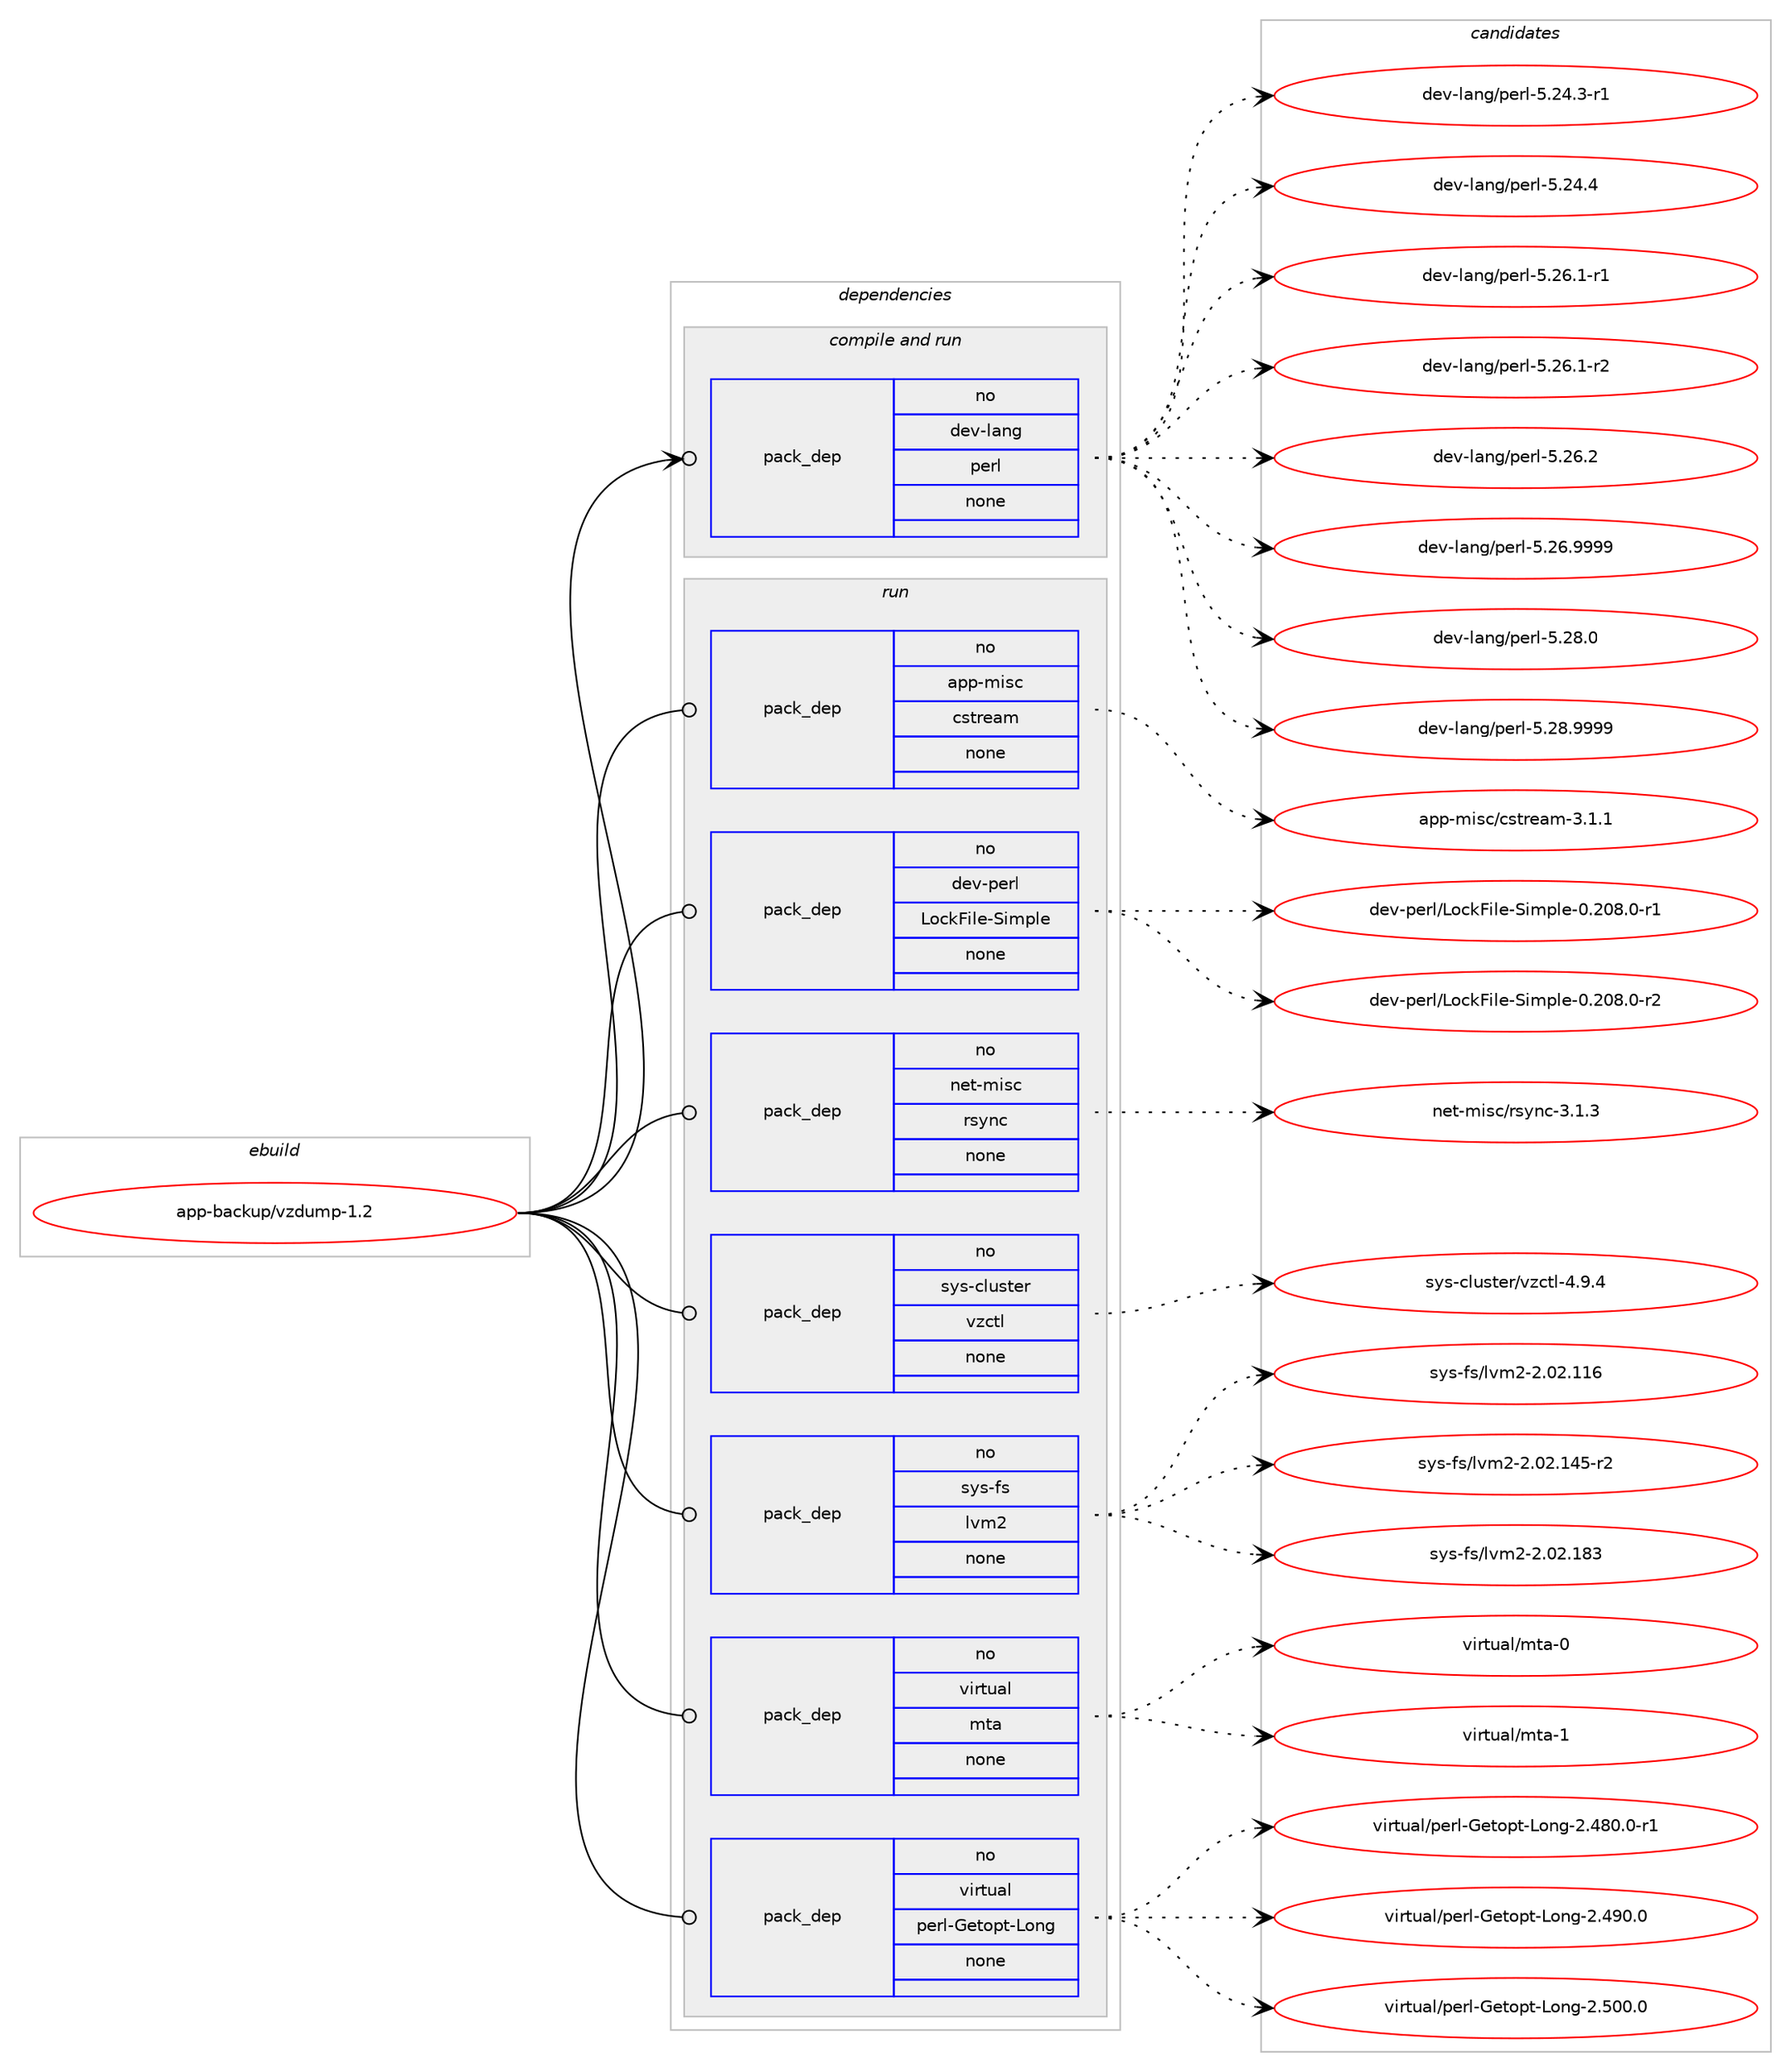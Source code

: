 digraph prolog {

# *************
# Graph options
# *************

newrank=true;
concentrate=true;
compound=true;
graph [rankdir=LR,fontname=Helvetica,fontsize=10,ranksep=1.5];#, ranksep=2.5, nodesep=0.2];
edge  [arrowhead=vee];
node  [fontname=Helvetica,fontsize=10];

# **********
# The ebuild
# **********

subgraph cluster_leftcol {
color=gray;
rank=same;
label=<<i>ebuild</i>>;
id [label="app-backup/vzdump-1.2", color=red, width=4, href="../app-backup/vzdump-1.2.svg"];
}

# ****************
# The dependencies
# ****************

subgraph cluster_midcol {
color=gray;
label=<<i>dependencies</i>>;
subgraph cluster_compile {
fillcolor="#eeeeee";
style=filled;
label=<<i>compile</i>>;
}
subgraph cluster_compileandrun {
fillcolor="#eeeeee";
style=filled;
label=<<i>compile and run</i>>;
subgraph pack906961 {
dependency1274117 [label=<<TABLE BORDER="0" CELLBORDER="1" CELLSPACING="0" CELLPADDING="4" WIDTH="220"><TR><TD ROWSPAN="6" CELLPADDING="30">pack_dep</TD></TR><TR><TD WIDTH="110">no</TD></TR><TR><TD>dev-lang</TD></TR><TR><TD>perl</TD></TR><TR><TD>none</TD></TR><TR><TD></TD></TR></TABLE>>, shape=none, color=blue];
}
id:e -> dependency1274117:w [weight=20,style="solid",arrowhead="odotvee"];
}
subgraph cluster_run {
fillcolor="#eeeeee";
style=filled;
label=<<i>run</i>>;
subgraph pack906962 {
dependency1274118 [label=<<TABLE BORDER="0" CELLBORDER="1" CELLSPACING="0" CELLPADDING="4" WIDTH="220"><TR><TD ROWSPAN="6" CELLPADDING="30">pack_dep</TD></TR><TR><TD WIDTH="110">no</TD></TR><TR><TD>app-misc</TD></TR><TR><TD>cstream</TD></TR><TR><TD>none</TD></TR><TR><TD></TD></TR></TABLE>>, shape=none, color=blue];
}
id:e -> dependency1274118:w [weight=20,style="solid",arrowhead="odot"];
subgraph pack906963 {
dependency1274119 [label=<<TABLE BORDER="0" CELLBORDER="1" CELLSPACING="0" CELLPADDING="4" WIDTH="220"><TR><TD ROWSPAN="6" CELLPADDING="30">pack_dep</TD></TR><TR><TD WIDTH="110">no</TD></TR><TR><TD>dev-perl</TD></TR><TR><TD>LockFile-Simple</TD></TR><TR><TD>none</TD></TR><TR><TD></TD></TR></TABLE>>, shape=none, color=blue];
}
id:e -> dependency1274119:w [weight=20,style="solid",arrowhead="odot"];
subgraph pack906964 {
dependency1274120 [label=<<TABLE BORDER="0" CELLBORDER="1" CELLSPACING="0" CELLPADDING="4" WIDTH="220"><TR><TD ROWSPAN="6" CELLPADDING="30">pack_dep</TD></TR><TR><TD WIDTH="110">no</TD></TR><TR><TD>net-misc</TD></TR><TR><TD>rsync</TD></TR><TR><TD>none</TD></TR><TR><TD></TD></TR></TABLE>>, shape=none, color=blue];
}
id:e -> dependency1274120:w [weight=20,style="solid",arrowhead="odot"];
subgraph pack906965 {
dependency1274121 [label=<<TABLE BORDER="0" CELLBORDER="1" CELLSPACING="0" CELLPADDING="4" WIDTH="220"><TR><TD ROWSPAN="6" CELLPADDING="30">pack_dep</TD></TR><TR><TD WIDTH="110">no</TD></TR><TR><TD>sys-cluster</TD></TR><TR><TD>vzctl</TD></TR><TR><TD>none</TD></TR><TR><TD></TD></TR></TABLE>>, shape=none, color=blue];
}
id:e -> dependency1274121:w [weight=20,style="solid",arrowhead="odot"];
subgraph pack906966 {
dependency1274122 [label=<<TABLE BORDER="0" CELLBORDER="1" CELLSPACING="0" CELLPADDING="4" WIDTH="220"><TR><TD ROWSPAN="6" CELLPADDING="30">pack_dep</TD></TR><TR><TD WIDTH="110">no</TD></TR><TR><TD>sys-fs</TD></TR><TR><TD>lvm2</TD></TR><TR><TD>none</TD></TR><TR><TD></TD></TR></TABLE>>, shape=none, color=blue];
}
id:e -> dependency1274122:w [weight=20,style="solid",arrowhead="odot"];
subgraph pack906967 {
dependency1274123 [label=<<TABLE BORDER="0" CELLBORDER="1" CELLSPACING="0" CELLPADDING="4" WIDTH="220"><TR><TD ROWSPAN="6" CELLPADDING="30">pack_dep</TD></TR><TR><TD WIDTH="110">no</TD></TR><TR><TD>virtual</TD></TR><TR><TD>mta</TD></TR><TR><TD>none</TD></TR><TR><TD></TD></TR></TABLE>>, shape=none, color=blue];
}
id:e -> dependency1274123:w [weight=20,style="solid",arrowhead="odot"];
subgraph pack906968 {
dependency1274124 [label=<<TABLE BORDER="0" CELLBORDER="1" CELLSPACING="0" CELLPADDING="4" WIDTH="220"><TR><TD ROWSPAN="6" CELLPADDING="30">pack_dep</TD></TR><TR><TD WIDTH="110">no</TD></TR><TR><TD>virtual</TD></TR><TR><TD>perl-Getopt-Long</TD></TR><TR><TD>none</TD></TR><TR><TD></TD></TR></TABLE>>, shape=none, color=blue];
}
id:e -> dependency1274124:w [weight=20,style="solid",arrowhead="odot"];
}
}

# **************
# The candidates
# **************

subgraph cluster_choices {
rank=same;
color=gray;
label=<<i>candidates</i>>;

subgraph choice906961 {
color=black;
nodesep=1;
choice100101118451089711010347112101114108455346505246514511449 [label="dev-lang/perl-5.24.3-r1", color=red, width=4,href="../dev-lang/perl-5.24.3-r1.svg"];
choice10010111845108971101034711210111410845534650524652 [label="dev-lang/perl-5.24.4", color=red, width=4,href="../dev-lang/perl-5.24.4.svg"];
choice100101118451089711010347112101114108455346505446494511449 [label="dev-lang/perl-5.26.1-r1", color=red, width=4,href="../dev-lang/perl-5.26.1-r1.svg"];
choice100101118451089711010347112101114108455346505446494511450 [label="dev-lang/perl-5.26.1-r2", color=red, width=4,href="../dev-lang/perl-5.26.1-r2.svg"];
choice10010111845108971101034711210111410845534650544650 [label="dev-lang/perl-5.26.2", color=red, width=4,href="../dev-lang/perl-5.26.2.svg"];
choice10010111845108971101034711210111410845534650544657575757 [label="dev-lang/perl-5.26.9999", color=red, width=4,href="../dev-lang/perl-5.26.9999.svg"];
choice10010111845108971101034711210111410845534650564648 [label="dev-lang/perl-5.28.0", color=red, width=4,href="../dev-lang/perl-5.28.0.svg"];
choice10010111845108971101034711210111410845534650564657575757 [label="dev-lang/perl-5.28.9999", color=red, width=4,href="../dev-lang/perl-5.28.9999.svg"];
dependency1274117:e -> choice100101118451089711010347112101114108455346505246514511449:w [style=dotted,weight="100"];
dependency1274117:e -> choice10010111845108971101034711210111410845534650524652:w [style=dotted,weight="100"];
dependency1274117:e -> choice100101118451089711010347112101114108455346505446494511449:w [style=dotted,weight="100"];
dependency1274117:e -> choice100101118451089711010347112101114108455346505446494511450:w [style=dotted,weight="100"];
dependency1274117:e -> choice10010111845108971101034711210111410845534650544650:w [style=dotted,weight="100"];
dependency1274117:e -> choice10010111845108971101034711210111410845534650544657575757:w [style=dotted,weight="100"];
dependency1274117:e -> choice10010111845108971101034711210111410845534650564648:w [style=dotted,weight="100"];
dependency1274117:e -> choice10010111845108971101034711210111410845534650564657575757:w [style=dotted,weight="100"];
}
subgraph choice906962 {
color=black;
nodesep=1;
choice971121124510910511599479911511611410197109455146494649 [label="app-misc/cstream-3.1.1", color=red, width=4,href="../app-misc/cstream-3.1.1.svg"];
dependency1274118:e -> choice971121124510910511599479911511611410197109455146494649:w [style=dotted,weight="100"];
}
subgraph choice906963 {
color=black;
nodesep=1;
choice1001011184511210111410847761119910770105108101458310510911210810145484650485646484511449 [label="dev-perl/LockFile-Simple-0.208.0-r1", color=red, width=4,href="../dev-perl/LockFile-Simple-0.208.0-r1.svg"];
choice1001011184511210111410847761119910770105108101458310510911210810145484650485646484511450 [label="dev-perl/LockFile-Simple-0.208.0-r2", color=red, width=4,href="../dev-perl/LockFile-Simple-0.208.0-r2.svg"];
dependency1274119:e -> choice1001011184511210111410847761119910770105108101458310510911210810145484650485646484511449:w [style=dotted,weight="100"];
dependency1274119:e -> choice1001011184511210111410847761119910770105108101458310510911210810145484650485646484511450:w [style=dotted,weight="100"];
}
subgraph choice906964 {
color=black;
nodesep=1;
choice11010111645109105115994711411512111099455146494651 [label="net-misc/rsync-3.1.3", color=red, width=4,href="../net-misc/rsync-3.1.3.svg"];
dependency1274120:e -> choice11010111645109105115994711411512111099455146494651:w [style=dotted,weight="100"];
}
subgraph choice906965 {
color=black;
nodesep=1;
choice11512111545991081171151161011144711812299116108455246574652 [label="sys-cluster/vzctl-4.9.4", color=red, width=4,href="../sys-cluster/vzctl-4.9.4.svg"];
dependency1274121:e -> choice11512111545991081171151161011144711812299116108455246574652:w [style=dotted,weight="100"];
}
subgraph choice906966 {
color=black;
nodesep=1;
choice115121115451021154710811810950455046485046494954 [label="sys-fs/lvm2-2.02.116", color=red, width=4,href="../sys-fs/lvm2-2.02.116.svg"];
choice1151211154510211547108118109504550464850464952534511450 [label="sys-fs/lvm2-2.02.145-r2", color=red, width=4,href="../sys-fs/lvm2-2.02.145-r2.svg"];
choice115121115451021154710811810950455046485046495651 [label="sys-fs/lvm2-2.02.183", color=red, width=4,href="../sys-fs/lvm2-2.02.183.svg"];
dependency1274122:e -> choice115121115451021154710811810950455046485046494954:w [style=dotted,weight="100"];
dependency1274122:e -> choice1151211154510211547108118109504550464850464952534511450:w [style=dotted,weight="100"];
dependency1274122:e -> choice115121115451021154710811810950455046485046495651:w [style=dotted,weight="100"];
}
subgraph choice906967 {
color=black;
nodesep=1;
choice1181051141161179710847109116974548 [label="virtual/mta-0", color=red, width=4,href="../virtual/mta-0.svg"];
choice1181051141161179710847109116974549 [label="virtual/mta-1", color=red, width=4,href="../virtual/mta-1.svg"];
dependency1274123:e -> choice1181051141161179710847109116974548:w [style=dotted,weight="100"];
dependency1274123:e -> choice1181051141161179710847109116974549:w [style=dotted,weight="100"];
}
subgraph choice906968 {
color=black;
nodesep=1;
choice11810511411611797108471121011141084571101116111112116457611111010345504652564846484511449 [label="virtual/perl-Getopt-Long-2.480.0-r1", color=red, width=4,href="../virtual/perl-Getopt-Long-2.480.0-r1.svg"];
choice1181051141161179710847112101114108457110111611111211645761111101034550465257484648 [label="virtual/perl-Getopt-Long-2.490.0", color=red, width=4,href="../virtual/perl-Getopt-Long-2.490.0.svg"];
choice1181051141161179710847112101114108457110111611111211645761111101034550465348484648 [label="virtual/perl-Getopt-Long-2.500.0", color=red, width=4,href="../virtual/perl-Getopt-Long-2.500.0.svg"];
dependency1274124:e -> choice11810511411611797108471121011141084571101116111112116457611111010345504652564846484511449:w [style=dotted,weight="100"];
dependency1274124:e -> choice1181051141161179710847112101114108457110111611111211645761111101034550465257484648:w [style=dotted,weight="100"];
dependency1274124:e -> choice1181051141161179710847112101114108457110111611111211645761111101034550465348484648:w [style=dotted,weight="100"];
}
}

}
